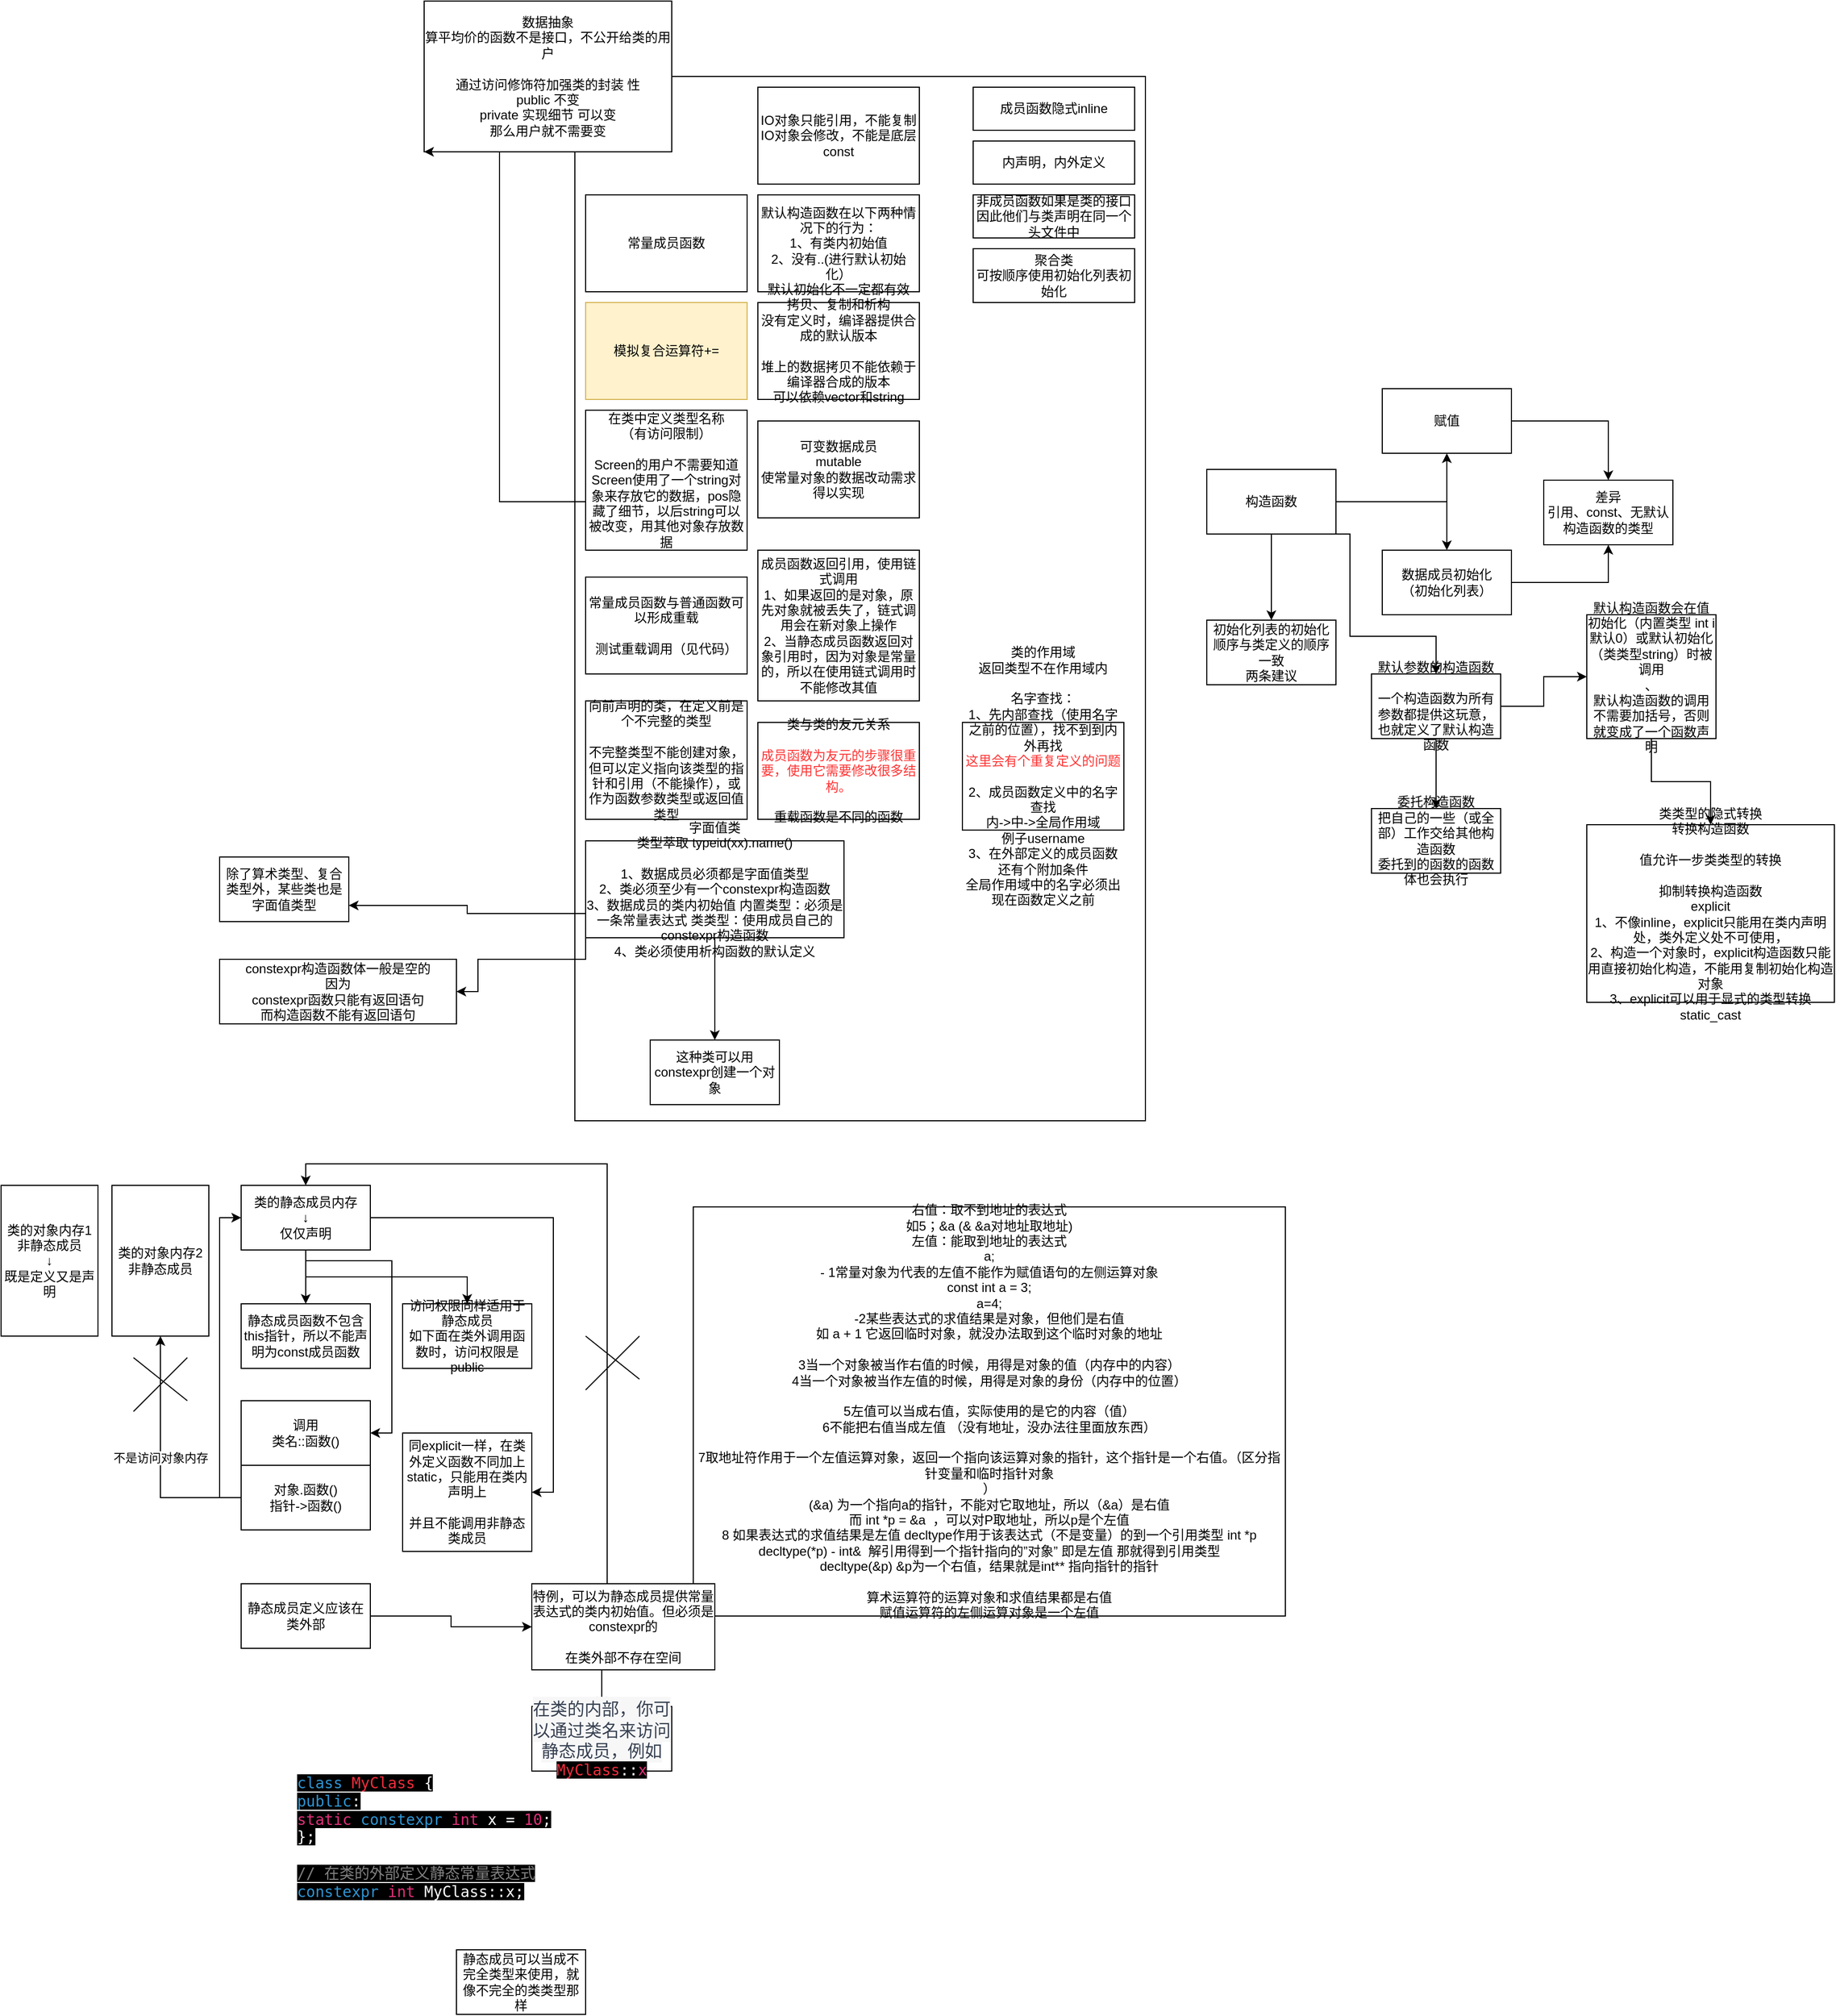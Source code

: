 <mxfile version="20.7.2" type="github">
  <diagram id="uc2dsn9P-SxqrpjeY-UU" name="Page-1">
    <mxGraphModel dx="2196" dy="920" grid="1" gridSize="10" guides="1" tooltips="1" connect="1" arrows="1" fold="1" page="1" pageScale="1" pageWidth="827" pageHeight="1169" math="0" shadow="0">
      <root>
        <mxCell id="0" />
        <mxCell id="1" parent="0" />
        <mxCell id="nfsQdx0FcawMK_jn6A5h-1" value="" style="rounded=0;whiteSpace=wrap;html=1;" vertex="1" parent="1">
          <mxGeometry x="120" y="210" width="530" height="970" as="geometry" />
        </mxCell>
        <mxCell id="nfsQdx0FcawMK_jn6A5h-2" value="数据抽象&lt;br&gt;算平均价的函数不是接口，不公开给类的用户&lt;br&gt;&lt;br&gt;通过访问修饰符加强类的封装 性&lt;br&gt;public 不变&lt;br&gt;private 实现细节 可以变&lt;br&gt;那么用户就不需要变" style="rounded=0;whiteSpace=wrap;html=1;" vertex="1" parent="1">
          <mxGeometry x="-20" y="140" width="230" height="140" as="geometry" />
        </mxCell>
        <mxCell id="nfsQdx0FcawMK_jn6A5h-3" value="常量成员函数" style="rounded=0;whiteSpace=wrap;html=1;" vertex="1" parent="1">
          <mxGeometry x="130" y="320" width="150" height="90" as="geometry" />
        </mxCell>
        <mxCell id="nfsQdx0FcawMK_jn6A5h-4" value="成员函数隐式inline" style="rounded=0;whiteSpace=wrap;html=1;" vertex="1" parent="1">
          <mxGeometry x="490" y="220" width="150" height="40" as="geometry" />
        </mxCell>
        <mxCell id="nfsQdx0FcawMK_jn6A5h-5" value="内声明，内外定义" style="rounded=0;whiteSpace=wrap;html=1;" vertex="1" parent="1">
          <mxGeometry x="490" y="270" width="150" height="40" as="geometry" />
        </mxCell>
        <mxCell id="nfsQdx0FcawMK_jn6A5h-6" value="模拟复合运算符+=" style="rounded=0;whiteSpace=wrap;html=1;fillColor=#fff2cc;strokeColor=#d6b656;" vertex="1" parent="1">
          <mxGeometry x="130" y="420" width="150" height="90" as="geometry" />
        </mxCell>
        <mxCell id="nfsQdx0FcawMK_jn6A5h-7" value="非成员函数如果是类的接口&lt;br&gt;因此他们与类声明在同一个头文件中" style="rounded=0;whiteSpace=wrap;html=1;" vertex="1" parent="1">
          <mxGeometry x="490" y="320" width="150" height="40" as="geometry" />
        </mxCell>
        <mxCell id="nfsQdx0FcawMK_jn6A5h-8" value="IO对象只能引用，不能复制&lt;br&gt;IO对象会修改，不能是底层const" style="rounded=0;whiteSpace=wrap;html=1;" vertex="1" parent="1">
          <mxGeometry x="290" y="220" width="150" height="90" as="geometry" />
        </mxCell>
        <mxCell id="nfsQdx0FcawMK_jn6A5h-9" value="&lt;br&gt;默认构造函数在以下两种情况下的行为：&lt;br&gt;1、有类内初始值&lt;br&gt;2、没有..(进行默认初始化）&lt;br&gt;默认初始化不一定都有效" style="rounded=0;whiteSpace=wrap;html=1;" vertex="1" parent="1">
          <mxGeometry x="290" y="320" width="150" height="90" as="geometry" />
        </mxCell>
        <mxCell id="nfsQdx0FcawMK_jn6A5h-10" value="拷贝、复制和析构&lt;br&gt;没有定义时，编译器提供合成的默认版本&lt;br&gt;&lt;br&gt;堆上的数据拷贝不能依赖于编译器合成的版本&lt;br&gt;可以依赖vector和string" style="rounded=0;whiteSpace=wrap;html=1;" vertex="1" parent="1">
          <mxGeometry x="290" y="420" width="150" height="90" as="geometry" />
        </mxCell>
        <mxCell id="nfsQdx0FcawMK_jn6A5h-12" value="右值：取不到地址的表达式&lt;br&gt;如5；&amp;amp;a (&amp;amp; &amp;amp;a对地址取地址)&lt;br&gt;左值：能取到地址的表达式&lt;br&gt;a;&lt;br&gt;- 1常量对象为代表的左值不能作为赋值语句的左侧运算对象&lt;br&gt;const int a = 3;&lt;br&gt;a=4;&lt;br&gt;-2某些表达式的求值结果是对象，但他们是右值&lt;br&gt;如 a + 1 它返回临时对象，就没办法取到这个临时对象的地址&lt;br&gt;&lt;br&gt;3当一个对象被当作右值的时候，用得是对象的值（内存中的内容）&lt;br&gt;4当一个对象被当作左值的时候，用得是对象的身份（内存中的位置）&lt;br&gt;&lt;br&gt;5左值可以当成右值，实际使用的是它的内容（值）&lt;br&gt;6不能把右值当成左值 （没有地址，没办法往里面放东西）&lt;br&gt;&lt;br&gt;7取地址符作用于一个左值运算对象，返回一个指向该运算对象的指针，这个指针是一个右值。（区分指针变量和临时指针对象&lt;br&gt;）&lt;br&gt;(&amp;amp;a) 为一个指向a的指针，不能对它取地址，所以（&amp;amp;a）是右值&lt;br&gt;而 int *p = &amp;amp;a&amp;nbsp; ，可以对P取地址，所以p是个左值&lt;br&gt;8 如果表达式的求值结果是左值 decltype作用于该表达式（不是变量）的到一个引用类型 int *p&lt;br&gt;decltype(*p) - int&amp;amp;&amp;nbsp; 解引用得到一个指针指向的”对象” 即是左值 那就得到引用类型&lt;br&gt;decltype(&amp;amp;p) &amp;amp;p为一个右值，结果就是int** 指向指针的指针&lt;br&gt;&lt;br&gt;算术运算符的运算对象和求值结果都是右值&lt;br&gt;赋值运算符的左侧运算对象是一个左值" style="rounded=0;whiteSpace=wrap;html=1;" vertex="1" parent="1">
          <mxGeometry x="230" y="1260" width="550" height="380" as="geometry" />
        </mxCell>
        <mxCell id="nfsQdx0FcawMK_jn6A5h-16" style="edgeStyle=orthogonalEdgeStyle;rounded=0;orthogonalLoop=1;jettySize=auto;html=1;entryX=0;entryY=1;entryDx=0;entryDy=0;" edge="1" parent="1" source="nfsQdx0FcawMK_jn6A5h-13" target="nfsQdx0FcawMK_jn6A5h-2">
          <mxGeometry relative="1" as="geometry">
            <Array as="points">
              <mxPoint x="50" y="605" />
            </Array>
          </mxGeometry>
        </mxCell>
        <mxCell id="nfsQdx0FcawMK_jn6A5h-13" value="在类中定义类型名称&lt;br&gt;（有访问限制）&lt;br&gt;&lt;br&gt;Screen的用户不需要知道Screen使用了一个string对象来存放它的数据，pos隐藏了细节，以后string可以被改变，用其他对象存放数据" style="rounded=0;whiteSpace=wrap;html=1;" vertex="1" parent="1">
          <mxGeometry x="130" y="520" width="150" height="130" as="geometry" />
        </mxCell>
        <mxCell id="nfsQdx0FcawMK_jn6A5h-14" value="可变数据成员&lt;br&gt;mutable&lt;br&gt;使常量对象的数据改动需求得以实现" style="rounded=0;whiteSpace=wrap;html=1;" vertex="1" parent="1">
          <mxGeometry x="290" y="530" width="150" height="90" as="geometry" />
        </mxCell>
        <mxCell id="nfsQdx0FcawMK_jn6A5h-15" value="成员函数返回引用，使用链式调用&lt;br&gt;1、如果返回的是对象，原先对象就被丢失了，链式调用会在新对象上操作&lt;br&gt;2、当静态成员函数返回对象引用时，因为对象是常量的，所以在使用链式调用时不能修改其值" style="rounded=0;whiteSpace=wrap;html=1;" vertex="1" parent="1">
          <mxGeometry x="290" y="650" width="150" height="140" as="geometry" />
        </mxCell>
        <mxCell id="nfsQdx0FcawMK_jn6A5h-17" value="常量成员函数与普通函数可以形成重载&lt;br&gt;&lt;br&gt;测试重载调用（见代码）" style="rounded=0;whiteSpace=wrap;html=1;" vertex="1" parent="1">
          <mxGeometry x="130" y="675" width="150" height="90" as="geometry" />
        </mxCell>
        <mxCell id="nfsQdx0FcawMK_jn6A5h-18" value="向前声明的类，在定义前是个不完整的类型&lt;br&gt;&lt;br&gt;不完整类型不能创建对象，但可以定义指向该类型的指针和引用（不能操作），或作为函数参数类型或返回值类型" style="rounded=0;whiteSpace=wrap;html=1;" vertex="1" parent="1">
          <mxGeometry x="130" y="790" width="150" height="110" as="geometry" />
        </mxCell>
        <mxCell id="nfsQdx0FcawMK_jn6A5h-19" value="类与类的友元关系&lt;br&gt;&lt;br&gt;&lt;font color=&quot;#ff3333&quot;&gt;成员函数为友元的步骤很重要，使用它需要修改很多结构。&lt;br&gt;&lt;/font&gt;&lt;br&gt;重载函数是不同的函数" style="rounded=0;whiteSpace=wrap;html=1;" vertex="1" parent="1">
          <mxGeometry x="290" y="810" width="150" height="90" as="geometry" />
        </mxCell>
        <mxCell id="nfsQdx0FcawMK_jn6A5h-20" value="类的作用域&lt;br&gt;返回类型不在作用域内&lt;br&gt;&lt;br&gt;名字查找：&lt;br&gt;1、先内部查找（使用名字之前的位置），找不到到内外再找&lt;br&gt;&lt;font color=&quot;#ff3333&quot;&gt;这里会有个重复定义的问题&lt;/font&gt;&lt;br&gt;&lt;br&gt;2、成员函数定义中的名字查找&lt;br&gt;内-&amp;gt;中-&amp;gt;全局作用域&lt;br&gt;例子username&lt;br&gt;3、在外部定义的成员函数还有个附加条件&lt;br&gt;全局作用域中的名字必须出现在函数定义之前" style="rounded=0;whiteSpace=wrap;html=1;" vertex="1" parent="1">
          <mxGeometry x="480" y="810" width="150" height="100" as="geometry" />
        </mxCell>
        <mxCell id="nfsQdx0FcawMK_jn6A5h-23" value="" style="edgeStyle=orthogonalEdgeStyle;rounded=0;orthogonalLoop=1;jettySize=auto;html=1;fontColor=#000000;" edge="1" parent="1" source="nfsQdx0FcawMK_jn6A5h-21" target="nfsQdx0FcawMK_jn6A5h-22">
          <mxGeometry relative="1" as="geometry" />
        </mxCell>
        <mxCell id="nfsQdx0FcawMK_jn6A5h-25" value="" style="edgeStyle=orthogonalEdgeStyle;rounded=0;orthogonalLoop=1;jettySize=auto;html=1;fontColor=#000000;" edge="1" parent="1" source="nfsQdx0FcawMK_jn6A5h-21" target="nfsQdx0FcawMK_jn6A5h-24">
          <mxGeometry relative="1" as="geometry" />
        </mxCell>
        <mxCell id="nfsQdx0FcawMK_jn6A5h-32" value="" style="edgeStyle=orthogonalEdgeStyle;rounded=0;orthogonalLoop=1;jettySize=auto;html=1;fontColor=#000000;" edge="1" parent="1" source="nfsQdx0FcawMK_jn6A5h-21" target="nfsQdx0FcawMK_jn6A5h-31">
          <mxGeometry relative="1" as="geometry" />
        </mxCell>
        <mxCell id="nfsQdx0FcawMK_jn6A5h-33" style="edgeStyle=orthogonalEdgeStyle;rounded=0;orthogonalLoop=1;jettySize=auto;html=1;exitX=1;exitY=1;exitDx=0;exitDy=0;fontColor=#000000;entryX=0.5;entryY=0;entryDx=0;entryDy=0;" edge="1" parent="1" source="nfsQdx0FcawMK_jn6A5h-21" target="nfsQdx0FcawMK_jn6A5h-34">
          <mxGeometry relative="1" as="geometry">
            <mxPoint x="980" y="840" as="targetPoint" />
            <Array as="points">
              <mxPoint x="840" y="635" />
              <mxPoint x="840" y="730" />
              <mxPoint x="920" y="730" />
            </Array>
          </mxGeometry>
        </mxCell>
        <mxCell id="nfsQdx0FcawMK_jn6A5h-21" value="构造函数" style="rounded=0;whiteSpace=wrap;html=1;fontColor=#000000;" vertex="1" parent="1">
          <mxGeometry x="707" y="575" width="120" height="60" as="geometry" />
        </mxCell>
        <mxCell id="nfsQdx0FcawMK_jn6A5h-28" value="" style="edgeStyle=orthogonalEdgeStyle;rounded=0;orthogonalLoop=1;jettySize=auto;html=1;fontColor=#000000;" edge="1" parent="1" source="nfsQdx0FcawMK_jn6A5h-22" target="nfsQdx0FcawMK_jn6A5h-27">
          <mxGeometry relative="1" as="geometry" />
        </mxCell>
        <mxCell id="nfsQdx0FcawMK_jn6A5h-22" value="赋值" style="whiteSpace=wrap;html=1;fontColor=#000000;rounded=0;" vertex="1" parent="1">
          <mxGeometry x="870" y="500" width="120" height="60" as="geometry" />
        </mxCell>
        <mxCell id="nfsQdx0FcawMK_jn6A5h-29" style="edgeStyle=orthogonalEdgeStyle;rounded=0;orthogonalLoop=1;jettySize=auto;html=1;exitX=1;exitY=0.5;exitDx=0;exitDy=0;entryX=0.5;entryY=1;entryDx=0;entryDy=0;fontColor=#000000;" edge="1" parent="1" source="nfsQdx0FcawMK_jn6A5h-24" target="nfsQdx0FcawMK_jn6A5h-27">
          <mxGeometry relative="1" as="geometry" />
        </mxCell>
        <mxCell id="nfsQdx0FcawMK_jn6A5h-24" value="数据成员初始化&lt;br&gt;（初始化列表）" style="rounded=0;whiteSpace=wrap;html=1;fontColor=#000000;" vertex="1" parent="1">
          <mxGeometry x="870" y="650" width="120" height="60" as="geometry" />
        </mxCell>
        <mxCell id="nfsQdx0FcawMK_jn6A5h-27" value="差异&lt;br&gt;引用、const、无默认构造函数的类型" style="whiteSpace=wrap;html=1;fontColor=#000000;rounded=0;" vertex="1" parent="1">
          <mxGeometry x="1020" y="585" width="120" height="60" as="geometry" />
        </mxCell>
        <mxCell id="nfsQdx0FcawMK_jn6A5h-31" value="初始化列表的初始化顺序与类定义的顺序一致&lt;br&gt;两条建议" style="rounded=0;whiteSpace=wrap;html=1;fontColor=#000000;" vertex="1" parent="1">
          <mxGeometry x="707" y="715" width="120" height="60" as="geometry" />
        </mxCell>
        <mxCell id="nfsQdx0FcawMK_jn6A5h-36" style="edgeStyle=orthogonalEdgeStyle;rounded=0;orthogonalLoop=1;jettySize=auto;html=1;exitX=0.5;exitY=1;exitDx=0;exitDy=0;fontColor=#000000;" edge="1" parent="1" source="nfsQdx0FcawMK_jn6A5h-34" target="nfsQdx0FcawMK_jn6A5h-35">
          <mxGeometry relative="1" as="geometry" />
        </mxCell>
        <mxCell id="nfsQdx0FcawMK_jn6A5h-39" value="" style="edgeStyle=orthogonalEdgeStyle;rounded=0;orthogonalLoop=1;jettySize=auto;html=1;fontColor=#000000;" edge="1" parent="1" source="nfsQdx0FcawMK_jn6A5h-34" target="nfsQdx0FcawMK_jn6A5h-38">
          <mxGeometry relative="1" as="geometry" />
        </mxCell>
        <mxCell id="nfsQdx0FcawMK_jn6A5h-34" value="默认参数的构造函数&lt;br&gt;&lt;br&gt;一个构造函数为所有参数都提供这玩意，也就定义了默认构造函数" style="whiteSpace=wrap;html=1;fontColor=#000000;rounded=0;" vertex="1" parent="1">
          <mxGeometry x="860" y="765" width="120" height="60" as="geometry" />
        </mxCell>
        <mxCell id="nfsQdx0FcawMK_jn6A5h-35" value="委托构造函数&lt;br&gt;把自己的一些（或全部）工作交给其他构造函数&lt;br&gt;委托到的函数的函数体也会执行" style="rounded=0;whiteSpace=wrap;html=1;fontColor=#000000;" vertex="1" parent="1">
          <mxGeometry x="860" y="890" width="120" height="60" as="geometry" />
        </mxCell>
        <mxCell id="nfsQdx0FcawMK_jn6A5h-42" value="" style="edgeStyle=orthogonalEdgeStyle;rounded=0;orthogonalLoop=1;jettySize=auto;html=1;fontColor=#000000;" edge="1" parent="1" source="nfsQdx0FcawMK_jn6A5h-38" target="nfsQdx0FcawMK_jn6A5h-41">
          <mxGeometry relative="1" as="geometry" />
        </mxCell>
        <mxCell id="nfsQdx0FcawMK_jn6A5h-38" value="默认构造函数会在值初始化（内置类型 int i 默认0）或默认初始化（类类型string）时被调用&lt;br&gt;、&lt;br&gt;默认构造函数的调用不需要加括号，否则就变成了一个函数声&lt;br&gt;明" style="whiteSpace=wrap;html=1;fontColor=#000000;rounded=0;" vertex="1" parent="1">
          <mxGeometry x="1060" y="710" width="120" height="115" as="geometry" />
        </mxCell>
        <mxCell id="nfsQdx0FcawMK_jn6A5h-41" value="类类型的隐式转换&lt;br&gt;转换构造函数&lt;br&gt;&lt;br&gt;值允许一步类类型的转换&lt;br&gt;&lt;br&gt;抑制转换构造函数&lt;br&gt;explicit&lt;br&gt;1、不像inline，explicit只能用在类内声明处，类外定义处不可使用，&lt;br&gt;2、构造一个对象时，explicit构造函数只能用直接初始化构造，不能用复制初始化构造对象&lt;br&gt;3、explicit可以用于显式的类型转换&lt;br&gt;static_cast" style="whiteSpace=wrap;html=1;fontColor=#000000;rounded=0;" vertex="1" parent="1">
          <mxGeometry x="1060" y="905" width="230" height="165" as="geometry" />
        </mxCell>
        <mxCell id="nfsQdx0FcawMK_jn6A5h-43" value="聚合类&lt;br&gt;可按顺序使用初始化列表初始化" style="rounded=0;whiteSpace=wrap;html=1;" vertex="1" parent="1">
          <mxGeometry x="490" y="370" width="150" height="50" as="geometry" />
        </mxCell>
        <mxCell id="nfsQdx0FcawMK_jn6A5h-48" style="edgeStyle=orthogonalEdgeStyle;rounded=0;orthogonalLoop=1;jettySize=auto;html=1;exitX=0;exitY=0.5;exitDx=0;exitDy=0;entryX=1;entryY=0.5;entryDx=0;entryDy=0;fontColor=#000000;" edge="1" parent="1" source="nfsQdx0FcawMK_jn6A5h-44" target="nfsQdx0FcawMK_jn6A5h-47">
          <mxGeometry relative="1" as="geometry">
            <Array as="points">
              <mxPoint x="130" y="1030" />
              <mxPoint x="30" y="1030" />
              <mxPoint x="30" y="1060" />
            </Array>
          </mxGeometry>
        </mxCell>
        <mxCell id="nfsQdx0FcawMK_jn6A5h-49" style="edgeStyle=orthogonalEdgeStyle;rounded=0;orthogonalLoop=1;jettySize=auto;html=1;exitX=0;exitY=0.75;exitDx=0;exitDy=0;entryX=1;entryY=0.75;entryDx=0;entryDy=0;fontColor=#000000;" edge="1" parent="1" source="nfsQdx0FcawMK_jn6A5h-44" target="nfsQdx0FcawMK_jn6A5h-46">
          <mxGeometry relative="1" as="geometry" />
        </mxCell>
        <mxCell id="nfsQdx0FcawMK_jn6A5h-51" value="" style="edgeStyle=orthogonalEdgeStyle;rounded=0;orthogonalLoop=1;jettySize=auto;html=1;fontColor=#000000;" edge="1" parent="1" source="nfsQdx0FcawMK_jn6A5h-44" target="nfsQdx0FcawMK_jn6A5h-50">
          <mxGeometry relative="1" as="geometry" />
        </mxCell>
        <mxCell id="nfsQdx0FcawMK_jn6A5h-44" value="字面值类&lt;br&gt;类型萃取 typeid(xx).name()&lt;br&gt;&lt;br&gt;1、数据成员必须都是字面值类型&lt;br&gt;2、类必须至少有一个constexpr构造函数&lt;br&gt;3、数据成员的类内初始值 内置类型：必须是一条常量表达式 类类型：使用成员自己的constexpr构造函数&lt;br&gt;4、类必须使用析构函数的默认定义" style="rounded=0;whiteSpace=wrap;html=1;" vertex="1" parent="1">
          <mxGeometry x="130" y="920" width="240" height="90" as="geometry" />
        </mxCell>
        <mxCell id="nfsQdx0FcawMK_jn6A5h-46" value="除了算术类型、复合类型外，某些类也是字面值类型" style="rounded=0;whiteSpace=wrap;html=1;fontColor=#000000;" vertex="1" parent="1">
          <mxGeometry x="-210" y="935" width="120" height="60" as="geometry" />
        </mxCell>
        <mxCell id="nfsQdx0FcawMK_jn6A5h-47" value="constexpr构造函数体一般是空的&lt;br&gt;因为&lt;br&gt;constexpr函数只能有返回语句&lt;br&gt;而构造函数不能有返回语句" style="rounded=0;whiteSpace=wrap;html=1;fontColor=#000000;" vertex="1" parent="1">
          <mxGeometry x="-210" y="1030" width="220" height="60" as="geometry" />
        </mxCell>
        <mxCell id="nfsQdx0FcawMK_jn6A5h-50" value="这种类可以用constexpr创建一个对象" style="whiteSpace=wrap;html=1;rounded=0;" vertex="1" parent="1">
          <mxGeometry x="190" y="1105" width="120" height="60" as="geometry" />
        </mxCell>
        <mxCell id="nfsQdx0FcawMK_jn6A5h-52" value="类的对象内存2&lt;br&gt;非静态成员" style="rounded=0;whiteSpace=wrap;html=1;fontColor=#000000;" vertex="1" parent="1">
          <mxGeometry x="-310" y="1240" width="90" height="140" as="geometry" />
        </mxCell>
        <mxCell id="nfsQdx0FcawMK_jn6A5h-55" style="edgeStyle=orthogonalEdgeStyle;rounded=0;orthogonalLoop=1;jettySize=auto;html=1;exitX=0.5;exitY=1;exitDx=0;exitDy=0;fontColor=#000000;" edge="1" parent="1" source="nfsQdx0FcawMK_jn6A5h-53">
          <mxGeometry relative="1" as="geometry">
            <mxPoint x="-130" y="1350" as="targetPoint" />
          </mxGeometry>
        </mxCell>
        <mxCell id="nfsQdx0FcawMK_jn6A5h-58" style="edgeStyle=orthogonalEdgeStyle;rounded=0;orthogonalLoop=1;jettySize=auto;html=1;fontColor=#000000;exitX=0.5;exitY=1;exitDx=0;exitDy=0;" edge="1" parent="1" source="nfsQdx0FcawMK_jn6A5h-53" target="nfsQdx0FcawMK_jn6A5h-57">
          <mxGeometry relative="1" as="geometry" />
        </mxCell>
        <mxCell id="nfsQdx0FcawMK_jn6A5h-59" style="edgeStyle=orthogonalEdgeStyle;rounded=0;orthogonalLoop=1;jettySize=auto;html=1;exitX=0.5;exitY=1;exitDx=0;exitDy=0;fontColor=#000000;entryX=1;entryY=0.5;entryDx=0;entryDy=0;" edge="1" parent="1" source="nfsQdx0FcawMK_jn6A5h-53" target="nfsQdx0FcawMK_jn6A5h-60">
          <mxGeometry relative="1" as="geometry">
            <mxPoint x="-60" y="1480" as="targetPoint" />
            <Array as="points">
              <mxPoint x="-130" y="1310" />
              <mxPoint x="-50" y="1310" />
              <mxPoint x="-50" y="1470" />
            </Array>
          </mxGeometry>
        </mxCell>
        <mxCell id="nfsQdx0FcawMK_jn6A5h-67" style="edgeStyle=orthogonalEdgeStyle;rounded=0;orthogonalLoop=1;jettySize=auto;html=1;exitX=1;exitY=0.5;exitDx=0;exitDy=0;fontColor=#000000;entryX=1;entryY=0.5;entryDx=0;entryDy=0;" edge="1" parent="1" source="nfsQdx0FcawMK_jn6A5h-53" target="nfsQdx0FcawMK_jn6A5h-68">
          <mxGeometry relative="1" as="geometry">
            <mxPoint x="100" y="1500" as="targetPoint" />
          </mxGeometry>
        </mxCell>
        <mxCell id="nfsQdx0FcawMK_jn6A5h-53" value="类的静态成员内存&lt;br&gt;↓&lt;br&gt;仅仅声明" style="rounded=0;whiteSpace=wrap;html=1;fontColor=#000000;" vertex="1" parent="1">
          <mxGeometry x="-190" y="1240" width="120" height="60" as="geometry" />
        </mxCell>
        <mxCell id="nfsQdx0FcawMK_jn6A5h-54" value="类的对象内存1&lt;br&gt;非静态成员&lt;br&gt;↓&lt;br&gt;既是定义又是声明" style="rounded=0;whiteSpace=wrap;html=1;fontColor=#000000;" vertex="1" parent="1">
          <mxGeometry x="-413" y="1240" width="90" height="140" as="geometry" />
        </mxCell>
        <mxCell id="nfsQdx0FcawMK_jn6A5h-56" value="静态成员函数不包含this指针，所以不能声明为const成员函数" style="rounded=0;whiteSpace=wrap;html=1;fontColor=#000000;" vertex="1" parent="1">
          <mxGeometry x="-190" y="1350" width="120" height="60" as="geometry" />
        </mxCell>
        <mxCell id="nfsQdx0FcawMK_jn6A5h-57" value="访问权限同样适用于静态成员&lt;br&gt;如下面在类外调用函数时，访问权限是public" style="rounded=0;whiteSpace=wrap;html=1;fontColor=#000000;" vertex="1" parent="1">
          <mxGeometry x="-40" y="1350" width="120" height="60" as="geometry" />
        </mxCell>
        <mxCell id="nfsQdx0FcawMK_jn6A5h-60" value="调用&lt;br&gt;类名::函数()&lt;br&gt;" style="rounded=0;whiteSpace=wrap;html=1;fontColor=#000000;" vertex="1" parent="1">
          <mxGeometry x="-190" y="1440" width="120" height="60" as="geometry" />
        </mxCell>
        <mxCell id="nfsQdx0FcawMK_jn6A5h-63" style="edgeStyle=orthogonalEdgeStyle;rounded=0;orthogonalLoop=1;jettySize=auto;html=1;exitX=0;exitY=0.5;exitDx=0;exitDy=0;entryX=0;entryY=0.5;entryDx=0;entryDy=0;fontColor=#000000;" edge="1" parent="1" source="nfsQdx0FcawMK_jn6A5h-62" target="nfsQdx0FcawMK_jn6A5h-53">
          <mxGeometry relative="1" as="geometry" />
        </mxCell>
        <mxCell id="nfsQdx0FcawMK_jn6A5h-64" value="不是访问对象内存" style="edgeStyle=orthogonalEdgeStyle;rounded=0;orthogonalLoop=1;jettySize=auto;html=1;exitX=0;exitY=0.5;exitDx=0;exitDy=0;entryX=0.5;entryY=1;entryDx=0;entryDy=0;fontColor=#000000;" edge="1" parent="1" source="nfsQdx0FcawMK_jn6A5h-62" target="nfsQdx0FcawMK_jn6A5h-52">
          <mxGeometry relative="1" as="geometry" />
        </mxCell>
        <mxCell id="nfsQdx0FcawMK_jn6A5h-62" value="&lt;span style=&quot;border-color: var(--border-color);&quot;&gt;对象.函数()&lt;/span&gt;&lt;br style=&quot;border-color: var(--border-color);&quot;&gt;&lt;span style=&quot;border-color: var(--border-color);&quot;&gt;指针-&amp;gt;函数()&lt;/span&gt;" style="rounded=0;whiteSpace=wrap;html=1;fontColor=#000000;" vertex="1" parent="1">
          <mxGeometry x="-190" y="1500" width="120" height="60" as="geometry" />
        </mxCell>
        <mxCell id="nfsQdx0FcawMK_jn6A5h-65" value="" style="endArrow=none;html=1;rounded=0;fontColor=#000000;" edge="1" parent="1">
          <mxGeometry width="50" height="50" relative="1" as="geometry">
            <mxPoint x="-290" y="1450" as="sourcePoint" />
            <mxPoint x="-240" y="1400" as="targetPoint" />
          </mxGeometry>
        </mxCell>
        <mxCell id="nfsQdx0FcawMK_jn6A5h-66" value="" style="endArrow=none;html=1;rounded=0;fontColor=#000000;" edge="1" parent="1">
          <mxGeometry width="50" height="50" relative="1" as="geometry">
            <mxPoint x="-240" y="1440" as="sourcePoint" />
            <mxPoint x="-290" y="1400" as="targetPoint" />
          </mxGeometry>
        </mxCell>
        <mxCell id="nfsQdx0FcawMK_jn6A5h-68" value="同explicit一样，在类外定义函数不同加上static，只能用在类内声明上&lt;br&gt;&lt;br&gt;并且不能调用非静态类成员" style="rounded=0;whiteSpace=wrap;html=1;fontColor=#000000;" vertex="1" parent="1">
          <mxGeometry x="-40" y="1470" width="120" height="110" as="geometry" />
        </mxCell>
        <mxCell id="nfsQdx0FcawMK_jn6A5h-71" style="edgeStyle=orthogonalEdgeStyle;rounded=0;orthogonalLoop=1;jettySize=auto;html=1;exitX=1;exitY=0.5;exitDx=0;exitDy=0;entryX=0;entryY=0.5;entryDx=0;entryDy=0;fontColor=#000000;" edge="1" parent="1" source="nfsQdx0FcawMK_jn6A5h-69" target="nfsQdx0FcawMK_jn6A5h-70">
          <mxGeometry relative="1" as="geometry" />
        </mxCell>
        <mxCell id="nfsQdx0FcawMK_jn6A5h-69" value="静态成员定义应该在类外部" style="rounded=0;whiteSpace=wrap;html=1;fontColor=#000000;" vertex="1" parent="1">
          <mxGeometry x="-190" y="1610" width="120" height="60" as="geometry" />
        </mxCell>
        <mxCell id="nfsQdx0FcawMK_jn6A5h-72" style="edgeStyle=orthogonalEdgeStyle;rounded=0;orthogonalLoop=1;jettySize=auto;html=1;entryX=0.5;entryY=0;entryDx=0;entryDy=0;fontColor=#000000;" edge="1" parent="1" source="nfsQdx0FcawMK_jn6A5h-70" target="nfsQdx0FcawMK_jn6A5h-53">
          <mxGeometry relative="1" as="geometry">
            <Array as="points">
              <mxPoint x="150" y="1220" />
              <mxPoint x="-130" y="1220" />
            </Array>
          </mxGeometry>
        </mxCell>
        <mxCell id="nfsQdx0FcawMK_jn6A5h-75" style="edgeStyle=orthogonalEdgeStyle;rounded=0;orthogonalLoop=1;jettySize=auto;html=1;exitX=0.5;exitY=1;exitDx=0;exitDy=0;fontColor=#000000;entryX=0.5;entryY=0;entryDx=0;entryDy=0;" edge="1" parent="1" source="nfsQdx0FcawMK_jn6A5h-70" target="nfsQdx0FcawMK_jn6A5h-76">
          <mxGeometry relative="1" as="geometry">
            <mxPoint x="145" y="1720" as="targetPoint" />
          </mxGeometry>
        </mxCell>
        <mxCell id="nfsQdx0FcawMK_jn6A5h-70" value="特例，可以为静态成员提供常量表达式的类内初始值。但必须是constexpr的&lt;br&gt;&lt;br&gt;在类外部不存在空间" style="rounded=0;whiteSpace=wrap;html=1;fontColor=#000000;" vertex="1" parent="1">
          <mxGeometry x="80" y="1610" width="170" height="80" as="geometry" />
        </mxCell>
        <mxCell id="nfsQdx0FcawMK_jn6A5h-73" value="" style="endArrow=none;html=1;rounded=0;fontColor=#000000;" edge="1" parent="1">
          <mxGeometry width="50" height="50" relative="1" as="geometry">
            <mxPoint x="180" y="1420" as="sourcePoint" />
            <mxPoint x="130" y="1380" as="targetPoint" />
          </mxGeometry>
        </mxCell>
        <mxCell id="nfsQdx0FcawMK_jn6A5h-74" value="" style="endArrow=none;html=1;rounded=0;fontColor=#000000;" edge="1" parent="1">
          <mxGeometry width="50" height="50" relative="1" as="geometry">
            <mxPoint x="130" y="1430" as="sourcePoint" />
            <mxPoint x="180" y="1380" as="targetPoint" />
          </mxGeometry>
        </mxCell>
        <mxCell id="nfsQdx0FcawMK_jn6A5h-76" value="&lt;span style=&quot;border: 0px solid rgb(217, 217, 227); box-sizing: border-box; --tw-border-spacing-x:0; --tw-border-spacing-y:0; --tw-translate-x:0; --tw-translate-y:0; --tw-rotate:0; --tw-skew-x:0; --tw-skew-y:0; --tw-scale-x:1; --tw-scale-y:1; --tw-pan-x: ; --tw-pan-y: ; --tw-pinch-zoom: ; --tw-scroll-snap-strictness:proximity; --tw-ordinal: ; --tw-slashed-zero: ; --tw-numeric-figure: ; --tw-numeric-spacing: ; --tw-numeric-fraction: ; --tw-ring-inset: ; --tw-ring-offset-width:0px; --tw-ring-offset-color:#fff; --tw-ring-color:rgba(59,130,246,0.5); --tw-ring-offset-shadow:0 0 transparent; --tw-ring-shadow:0 0 transparent; --tw-shadow:0 0 transparent; --tw-shadow-colored:0 0 transparent; --tw-blur: ; --tw-brightness: ; --tw-contrast: ; --tw-grayscale: ; --tw-hue-rotate: ; --tw-invert: ; --tw-saturate: ; --tw-sepia: ; --tw-drop-shadow: ; --tw-backdrop-blur: ; --tw-backdrop-brightness: ; --tw-backdrop-contrast: ; --tw-backdrop-grayscale: ; --tw-backdrop-hue-rotate: ; --tw-backdrop-invert: ; --tw-backdrop-opacity: ; --tw-backdrop-saturate: ; --tw-backdrop-sepia: ; color: rgb(242, 44, 61); font-family: &amp;quot;Söhne Mono&amp;quot;, Monaco, &amp;quot;Andale Mono&amp;quot;, &amp;quot;Ubuntu Mono&amp;quot;, monospace; font-size: 14px; text-align: left; background-color: rgb(0, 0, 0);&quot; class=&quot;hljs-title class_&quot;&gt;&lt;span style=&quot;color: rgb(55, 65, 81); font-family: Söhne, ui-sans-serif, system-ui, -apple-system, &amp;quot;Segoe UI&amp;quot;, Roboto, Ubuntu, Cantarell, &amp;quot;Noto Sans&amp;quot;, sans-serif, &amp;quot;Helvetica Neue&amp;quot;, Arial, &amp;quot;Apple Color Emoji&amp;quot;, &amp;quot;Segoe UI Emoji&amp;quot;, &amp;quot;Segoe UI Symbol&amp;quot;, &amp;quot;Noto Color Emoji&amp;quot;; font-size: 16px; background-color: rgb(247, 247, 248);&quot;&gt;在类的内部，你可以通过类名来访问静态成员，例如&lt;/span&gt;MyClass&lt;/span&gt;&lt;span style=&quot;color: rgb(255, 255, 255); font-family: &amp;quot;Söhne Mono&amp;quot;, Monaco, &amp;quot;Andale Mono&amp;quot;, &amp;quot;Ubuntu Mono&amp;quot;, monospace; font-size: 14px; text-align: left; background-color: rgb(0, 0, 0);&quot;&gt;::&lt;/span&gt;&lt;span style=&quot;border: 0px solid rgb(217, 217, 227); box-sizing: border-box; --tw-border-spacing-x:0; --tw-border-spacing-y:0; --tw-translate-x:0; --tw-translate-y:0; --tw-rotate:0; --tw-skew-x:0; --tw-skew-y:0; --tw-scale-x:1; --tw-scale-y:1; --tw-pan-x: ; --tw-pan-y: ; --tw-pinch-zoom: ; --tw-scroll-snap-strictness:proximity; --tw-ordinal: ; --tw-slashed-zero: ; --tw-numeric-figure: ; --tw-numeric-spacing: ; --tw-numeric-fraction: ; --tw-ring-inset: ; --tw-ring-offset-width:0px; --tw-ring-offset-color:#fff; --tw-ring-color:rgba(59,130,246,0.5); --tw-ring-offset-shadow:0 0 transparent; --tw-ring-shadow:0 0 transparent; --tw-shadow:0 0 transparent; --tw-shadow-colored:0 0 transparent; --tw-blur: ; --tw-brightness: ; --tw-contrast: ; --tw-grayscale: ; --tw-hue-rotate: ; --tw-invert: ; --tw-saturate: ; --tw-sepia: ; --tw-drop-shadow: ; --tw-backdrop-blur: ; --tw-backdrop-brightness: ; --tw-backdrop-contrast: ; --tw-backdrop-grayscale: ; --tw-backdrop-hue-rotate: ; --tw-backdrop-invert: ; --tw-backdrop-opacity: ; --tw-backdrop-saturate: ; --tw-backdrop-sepia: ; color: rgb(223, 48, 121); font-family: &amp;quot;Söhne Mono&amp;quot;, Monaco, &amp;quot;Andale Mono&amp;quot;, &amp;quot;Ubuntu Mono&amp;quot;, monospace; font-size: 14px; text-align: left; background-color: rgb(0, 0, 0);&quot; class=&quot;hljs-variable constant_&quot;&gt;x&lt;/span&gt;" style="rounded=0;whiteSpace=wrap;html=1;fontColor=#000000;" vertex="1" parent="1">
          <mxGeometry x="80" y="1724" width="130" height="60" as="geometry" />
        </mxCell>
        <mxCell id="nfsQdx0FcawMK_jn6A5h-77" value="&lt;span style=&quot;border: 0px solid rgb(217, 217, 227); box-sizing: border-box; --tw-border-spacing-x:0; --tw-border-spacing-y:0; --tw-translate-x:0; --tw-translate-y:0; --tw-rotate:0; --tw-skew-x:0; --tw-skew-y:0; --tw-scale-x:1; --tw-scale-y:1; --tw-pan-x: ; --tw-pan-y: ; --tw-pinch-zoom: ; --tw-scroll-snap-strictness:proximity; --tw-ordinal: ; --tw-slashed-zero: ; --tw-numeric-figure: ; --tw-numeric-spacing: ; --tw-numeric-fraction: ; --tw-ring-inset: ; --tw-ring-offset-width:0px; --tw-ring-offset-color:#fff; --tw-ring-color:rgba(59,130,246,0.5); --tw-ring-offset-shadow:0 0 transparent; --tw-ring-shadow:0 0 transparent; --tw-shadow:0 0 transparent; --tw-shadow-colored:0 0 transparent; --tw-blur: ; --tw-brightness: ; --tw-contrast: ; --tw-grayscale: ; --tw-hue-rotate: ; --tw-invert: ; --tw-saturate: ; --tw-sepia: ; --tw-drop-shadow: ; --tw-backdrop-blur: ; --tw-backdrop-brightness: ; --tw-backdrop-contrast: ; --tw-backdrop-grayscale: ; --tw-backdrop-hue-rotate: ; --tw-backdrop-invert: ; --tw-backdrop-opacity: ; --tw-backdrop-saturate: ; --tw-backdrop-sepia: ; color: rgb(46, 149, 211); font-family: &amp;quot;Söhne Mono&amp;quot;, Monaco, &amp;quot;Andale Mono&amp;quot;, &amp;quot;Ubuntu Mono&amp;quot;, monospace; font-size: 14px; font-style: normal; font-variant-ligatures: normal; font-variant-caps: normal; font-weight: 400; letter-spacing: normal; orphans: 2; text-align: left; text-indent: 0px; text-transform: none; widows: 2; word-spacing: 0px; -webkit-text-stroke-width: 0px; background-color: rgb(0, 0, 0); text-decoration-thickness: initial; text-decoration-style: initial; text-decoration-color: initial;&quot; class=&quot;hljs-keyword&quot;&gt;class&lt;/span&gt;&lt;span style=&quot;color: rgb(255, 255, 255); font-family: &amp;quot;Söhne Mono&amp;quot;, Monaco, &amp;quot;Andale Mono&amp;quot;, &amp;quot;Ubuntu Mono&amp;quot;, monospace; font-size: 14px; font-style: normal; font-variant-ligatures: normal; font-variant-caps: normal; font-weight: 400; letter-spacing: normal; orphans: 2; text-align: left; text-indent: 0px; text-transform: none; widows: 2; word-spacing: 0px; -webkit-text-stroke-width: 0px; background-color: rgb(0, 0, 0); text-decoration-thickness: initial; text-decoration-style: initial; text-decoration-color: initial; float: none; display: inline !important;&quot;&gt; &lt;/span&gt;&lt;span style=&quot;border: 0px solid rgb(217, 217, 227); box-sizing: border-box; --tw-border-spacing-x:0; --tw-border-spacing-y:0; --tw-translate-x:0; --tw-translate-y:0; --tw-rotate:0; --tw-skew-x:0; --tw-skew-y:0; --tw-scale-x:1; --tw-scale-y:1; --tw-pan-x: ; --tw-pan-y: ; --tw-pinch-zoom: ; --tw-scroll-snap-strictness:proximity; --tw-ordinal: ; --tw-slashed-zero: ; --tw-numeric-figure: ; --tw-numeric-spacing: ; --tw-numeric-fraction: ; --tw-ring-inset: ; --tw-ring-offset-width:0px; --tw-ring-offset-color:#fff; --tw-ring-color:rgba(59,130,246,0.5); --tw-ring-offset-shadow:0 0 transparent; --tw-ring-shadow:0 0 transparent; --tw-shadow:0 0 transparent; --tw-shadow-colored:0 0 transparent; --tw-blur: ; --tw-brightness: ; --tw-contrast: ; --tw-grayscale: ; --tw-hue-rotate: ; --tw-invert: ; --tw-saturate: ; --tw-sepia: ; --tw-drop-shadow: ; --tw-backdrop-blur: ; --tw-backdrop-brightness: ; --tw-backdrop-contrast: ; --tw-backdrop-grayscale: ; --tw-backdrop-hue-rotate: ; --tw-backdrop-invert: ; --tw-backdrop-opacity: ; --tw-backdrop-saturate: ; --tw-backdrop-sepia: ; color: rgb(242, 44, 61); font-family: &amp;quot;Söhne Mono&amp;quot;, Monaco, &amp;quot;Andale Mono&amp;quot;, &amp;quot;Ubuntu Mono&amp;quot;, monospace; font-size: 14px; font-style: normal; font-variant-ligatures: normal; font-variant-caps: normal; font-weight: 400; letter-spacing: normal; orphans: 2; text-align: left; text-indent: 0px; text-transform: none; widows: 2; word-spacing: 0px; -webkit-text-stroke-width: 0px; background-color: rgb(0, 0, 0); text-decoration-thickness: initial; text-decoration-style: initial; text-decoration-color: initial;&quot; class=&quot;hljs-title class_&quot;&gt;MyClass&lt;/span&gt;&lt;span style=&quot;color: rgb(255, 255, 255); font-family: &amp;quot;Söhne Mono&amp;quot;, Monaco, &amp;quot;Andale Mono&amp;quot;, &amp;quot;Ubuntu Mono&amp;quot;, monospace; font-size: 14px; font-style: normal; font-variant-ligatures: normal; font-variant-caps: normal; font-weight: 400; letter-spacing: normal; orphans: 2; text-align: left; text-indent: 0px; text-transform: none; widows: 2; word-spacing: 0px; -webkit-text-stroke-width: 0px; background-color: rgb(0, 0, 0); text-decoration-thickness: initial; text-decoration-style: initial; text-decoration-color: initial; float: none; display: inline !important;&quot;&gt; {&lt;br&gt; &lt;/span&gt;&lt;span style=&quot;border: 0px solid rgb(217, 217, 227); box-sizing: border-box; --tw-border-spacing-x:0; --tw-border-spacing-y:0; --tw-translate-x:0; --tw-translate-y:0; --tw-rotate:0; --tw-skew-x:0; --tw-skew-y:0; --tw-scale-x:1; --tw-scale-y:1; --tw-pan-x: ; --tw-pan-y: ; --tw-pinch-zoom: ; --tw-scroll-snap-strictness:proximity; --tw-ordinal: ; --tw-slashed-zero: ; --tw-numeric-figure: ; --tw-numeric-spacing: ; --tw-numeric-fraction: ; --tw-ring-inset: ; --tw-ring-offset-width:0px; --tw-ring-offset-color:#fff; --tw-ring-color:rgba(59,130,246,0.5); --tw-ring-offset-shadow:0 0 transparent; --tw-ring-shadow:0 0 transparent; --tw-shadow:0 0 transparent; --tw-shadow-colored:0 0 transparent; --tw-blur: ; --tw-brightness: ; --tw-contrast: ; --tw-grayscale: ; --tw-hue-rotate: ; --tw-invert: ; --tw-saturate: ; --tw-sepia: ; --tw-drop-shadow: ; --tw-backdrop-blur: ; --tw-backdrop-brightness: ; --tw-backdrop-contrast: ; --tw-backdrop-grayscale: ; --tw-backdrop-hue-rotate: ; --tw-backdrop-invert: ; --tw-backdrop-opacity: ; --tw-backdrop-saturate: ; --tw-backdrop-sepia: ; color: rgb(46, 149, 211); font-family: &amp;quot;Söhne Mono&amp;quot;, Monaco, &amp;quot;Andale Mono&amp;quot;, &amp;quot;Ubuntu Mono&amp;quot;, monospace; font-size: 14px; font-style: normal; font-variant-ligatures: normal; font-variant-caps: normal; font-weight: 400; letter-spacing: normal; orphans: 2; text-align: left; text-indent: 0px; text-transform: none; widows: 2; word-spacing: 0px; -webkit-text-stroke-width: 0px; background-color: rgb(0, 0, 0); text-decoration-thickness: initial; text-decoration-style: initial; text-decoration-color: initial;&quot; class=&quot;hljs-keyword&quot;&gt;public&lt;/span&gt;&lt;span style=&quot;color: rgb(255, 255, 255); font-family: &amp;quot;Söhne Mono&amp;quot;, Monaco, &amp;quot;Andale Mono&amp;quot;, &amp;quot;Ubuntu Mono&amp;quot;, monospace; font-size: 14px; font-style: normal; font-variant-ligatures: normal; font-variant-caps: normal; font-weight: 400; letter-spacing: normal; orphans: 2; text-align: left; text-indent: 0px; text-transform: none; widows: 2; word-spacing: 0px; -webkit-text-stroke-width: 0px; background-color: rgb(0, 0, 0); text-decoration-thickness: initial; text-decoration-style: initial; text-decoration-color: initial; float: none; display: inline !important;&quot;&gt;:&lt;br&gt;  &lt;/span&gt;&lt;span style=&quot;border: 0px solid rgb(217, 217, 227); box-sizing: border-box; --tw-border-spacing-x:0; --tw-border-spacing-y:0; --tw-translate-x:0; --tw-translate-y:0; --tw-rotate:0; --tw-skew-x:0; --tw-skew-y:0; --tw-scale-x:1; --tw-scale-y:1; --tw-pan-x: ; --tw-pan-y: ; --tw-pinch-zoom: ; --tw-scroll-snap-strictness:proximity; --tw-ordinal: ; --tw-slashed-zero: ; --tw-numeric-figure: ; --tw-numeric-spacing: ; --tw-numeric-fraction: ; --tw-ring-inset: ; --tw-ring-offset-width:0px; --tw-ring-offset-color:#fff; --tw-ring-color:rgba(59,130,246,0.5); --tw-ring-offset-shadow:0 0 transparent; --tw-ring-shadow:0 0 transparent; --tw-shadow:0 0 transparent; --tw-shadow-colored:0 0 transparent; --tw-blur: ; --tw-brightness: ; --tw-contrast: ; --tw-grayscale: ; --tw-hue-rotate: ; --tw-invert: ; --tw-saturate: ; --tw-sepia: ; --tw-drop-shadow: ; --tw-backdrop-blur: ; --tw-backdrop-brightness: ; --tw-backdrop-contrast: ; --tw-backdrop-grayscale: ; --tw-backdrop-hue-rotate: ; --tw-backdrop-invert: ; --tw-backdrop-opacity: ; --tw-backdrop-saturate: ; --tw-backdrop-sepia: ; color: rgb(223, 48, 121); font-family: &amp;quot;Söhne Mono&amp;quot;, Monaco, &amp;quot;Andale Mono&amp;quot;, &amp;quot;Ubuntu Mono&amp;quot;, monospace; font-size: 14px; font-style: normal; font-variant-ligatures: normal; font-variant-caps: normal; font-weight: 400; letter-spacing: normal; orphans: 2; text-align: left; text-indent: 0px; text-transform: none; widows: 2; word-spacing: 0px; -webkit-text-stroke-width: 0px; background-color: rgb(0, 0, 0); text-decoration-thickness: initial; text-decoration-style: initial; text-decoration-color: initial;&quot; class=&quot;hljs-type&quot;&gt;static&lt;/span&gt;&lt;span style=&quot;color: rgb(255, 255, 255); font-family: &amp;quot;Söhne Mono&amp;quot;, Monaco, &amp;quot;Andale Mono&amp;quot;, &amp;quot;Ubuntu Mono&amp;quot;, monospace; font-size: 14px; font-style: normal; font-variant-ligatures: normal; font-variant-caps: normal; font-weight: 400; letter-spacing: normal; orphans: 2; text-align: left; text-indent: 0px; text-transform: none; widows: 2; word-spacing: 0px; -webkit-text-stroke-width: 0px; background-color: rgb(0, 0, 0); text-decoration-thickness: initial; text-decoration-style: initial; text-decoration-color: initial; float: none; display: inline !important;&quot;&gt; &lt;/span&gt;&lt;span style=&quot;border: 0px solid rgb(217, 217, 227); box-sizing: border-box; --tw-border-spacing-x:0; --tw-border-spacing-y:0; --tw-translate-x:0; --tw-translate-y:0; --tw-rotate:0; --tw-skew-x:0; --tw-skew-y:0; --tw-scale-x:1; --tw-scale-y:1; --tw-pan-x: ; --tw-pan-y: ; --tw-pinch-zoom: ; --tw-scroll-snap-strictness:proximity; --tw-ordinal: ; --tw-slashed-zero: ; --tw-numeric-figure: ; --tw-numeric-spacing: ; --tw-numeric-fraction: ; --tw-ring-inset: ; --tw-ring-offset-width:0px; --tw-ring-offset-color:#fff; --tw-ring-color:rgba(59,130,246,0.5); --tw-ring-offset-shadow:0 0 transparent; --tw-ring-shadow:0 0 transparent; --tw-shadow:0 0 transparent; --tw-shadow-colored:0 0 transparent; --tw-blur: ; --tw-brightness: ; --tw-contrast: ; --tw-grayscale: ; --tw-hue-rotate: ; --tw-invert: ; --tw-saturate: ; --tw-sepia: ; --tw-drop-shadow: ; --tw-backdrop-blur: ; --tw-backdrop-brightness: ; --tw-backdrop-contrast: ; --tw-backdrop-grayscale: ; --tw-backdrop-hue-rotate: ; --tw-backdrop-invert: ; --tw-backdrop-opacity: ; --tw-backdrop-saturate: ; --tw-backdrop-sepia: ; color: rgb(46, 149, 211); font-family: &amp;quot;Söhne Mono&amp;quot;, Monaco, &amp;quot;Andale Mono&amp;quot;, &amp;quot;Ubuntu Mono&amp;quot;, monospace; font-size: 14px; font-style: normal; font-variant-ligatures: normal; font-variant-caps: normal; font-weight: 400; letter-spacing: normal; orphans: 2; text-align: left; text-indent: 0px; text-transform: none; widows: 2; word-spacing: 0px; -webkit-text-stroke-width: 0px; background-color: rgb(0, 0, 0); text-decoration-thickness: initial; text-decoration-style: initial; text-decoration-color: initial;&quot; class=&quot;hljs-keyword&quot;&gt;constexpr&lt;/span&gt;&lt;span style=&quot;color: rgb(255, 255, 255); font-family: &amp;quot;Söhne Mono&amp;quot;, Monaco, &amp;quot;Andale Mono&amp;quot;, &amp;quot;Ubuntu Mono&amp;quot;, monospace; font-size: 14px; font-style: normal; font-variant-ligatures: normal; font-variant-caps: normal; font-weight: 400; letter-spacing: normal; orphans: 2; text-align: left; text-indent: 0px; text-transform: none; widows: 2; word-spacing: 0px; -webkit-text-stroke-width: 0px; background-color: rgb(0, 0, 0); text-decoration-thickness: initial; text-decoration-style: initial; text-decoration-color: initial; float: none; display: inline !important;&quot;&gt; &lt;/span&gt;&lt;span style=&quot;border: 0px solid rgb(217, 217, 227); box-sizing: border-box; --tw-border-spacing-x:0; --tw-border-spacing-y:0; --tw-translate-x:0; --tw-translate-y:0; --tw-rotate:0; --tw-skew-x:0; --tw-skew-y:0; --tw-scale-x:1; --tw-scale-y:1; --tw-pan-x: ; --tw-pan-y: ; --tw-pinch-zoom: ; --tw-scroll-snap-strictness:proximity; --tw-ordinal: ; --tw-slashed-zero: ; --tw-numeric-figure: ; --tw-numeric-spacing: ; --tw-numeric-fraction: ; --tw-ring-inset: ; --tw-ring-offset-width:0px; --tw-ring-offset-color:#fff; --tw-ring-color:rgba(59,130,246,0.5); --tw-ring-offset-shadow:0 0 transparent; --tw-ring-shadow:0 0 transparent; --tw-shadow:0 0 transparent; --tw-shadow-colored:0 0 transparent; --tw-blur: ; --tw-brightness: ; --tw-contrast: ; --tw-grayscale: ; --tw-hue-rotate: ; --tw-invert: ; --tw-saturate: ; --tw-sepia: ; --tw-drop-shadow: ; --tw-backdrop-blur: ; --tw-backdrop-brightness: ; --tw-backdrop-contrast: ; --tw-backdrop-grayscale: ; --tw-backdrop-hue-rotate: ; --tw-backdrop-invert: ; --tw-backdrop-opacity: ; --tw-backdrop-saturate: ; --tw-backdrop-sepia: ; color: rgb(223, 48, 121); font-family: &amp;quot;Söhne Mono&amp;quot;, Monaco, &amp;quot;Andale Mono&amp;quot;, &amp;quot;Ubuntu Mono&amp;quot;, monospace; font-size: 14px; font-style: normal; font-variant-ligatures: normal; font-variant-caps: normal; font-weight: 400; letter-spacing: normal; orphans: 2; text-align: left; text-indent: 0px; text-transform: none; widows: 2; word-spacing: 0px; -webkit-text-stroke-width: 0px; background-color: rgb(0, 0, 0); text-decoration-thickness: initial; text-decoration-style: initial; text-decoration-color: initial;&quot; class=&quot;hljs-type&quot;&gt;int&lt;/span&gt;&lt;span style=&quot;color: rgb(255, 255, 255); font-family: &amp;quot;Söhne Mono&amp;quot;, Monaco, &amp;quot;Andale Mono&amp;quot;, &amp;quot;Ubuntu Mono&amp;quot;, monospace; font-size: 14px; font-style: normal; font-variant-ligatures: normal; font-variant-caps: normal; font-weight: 400; letter-spacing: normal; orphans: 2; text-align: left; text-indent: 0px; text-transform: none; widows: 2; word-spacing: 0px; -webkit-text-stroke-width: 0px; background-color: rgb(0, 0, 0); text-decoration-thickness: initial; text-decoration-style: initial; text-decoration-color: initial; float: none; display: inline !important;&quot;&gt; x = &lt;/span&gt;&lt;span style=&quot;border: 0px solid rgb(217, 217, 227); box-sizing: border-box; --tw-border-spacing-x:0; --tw-border-spacing-y:0; --tw-translate-x:0; --tw-translate-y:0; --tw-rotate:0; --tw-skew-x:0; --tw-skew-y:0; --tw-scale-x:1; --tw-scale-y:1; --tw-pan-x: ; --tw-pan-y: ; --tw-pinch-zoom: ; --tw-scroll-snap-strictness:proximity; --tw-ordinal: ; --tw-slashed-zero: ; --tw-numeric-figure: ; --tw-numeric-spacing: ; --tw-numeric-fraction: ; --tw-ring-inset: ; --tw-ring-offset-width:0px; --tw-ring-offset-color:#fff; --tw-ring-color:rgba(59,130,246,0.5); --tw-ring-offset-shadow:0 0 transparent; --tw-ring-shadow:0 0 transparent; --tw-shadow:0 0 transparent; --tw-shadow-colored:0 0 transparent; --tw-blur: ; --tw-brightness: ; --tw-contrast: ; --tw-grayscale: ; --tw-hue-rotate: ; --tw-invert: ; --tw-saturate: ; --tw-sepia: ; --tw-drop-shadow: ; --tw-backdrop-blur: ; --tw-backdrop-brightness: ; --tw-backdrop-contrast: ; --tw-backdrop-grayscale: ; --tw-backdrop-hue-rotate: ; --tw-backdrop-invert: ; --tw-backdrop-opacity: ; --tw-backdrop-saturate: ; --tw-backdrop-sepia: ; color: rgb(223, 48, 121); font-family: &amp;quot;Söhne Mono&amp;quot;, Monaco, &amp;quot;Andale Mono&amp;quot;, &amp;quot;Ubuntu Mono&amp;quot;, monospace; font-size: 14px; font-style: normal; font-variant-ligatures: normal; font-variant-caps: normal; font-weight: 400; letter-spacing: normal; orphans: 2; text-align: left; text-indent: 0px; text-transform: none; widows: 2; word-spacing: 0px; -webkit-text-stroke-width: 0px; background-color: rgb(0, 0, 0); text-decoration-thickness: initial; text-decoration-style: initial; text-decoration-color: initial;&quot; class=&quot;hljs-number&quot;&gt;10&lt;/span&gt;&lt;span style=&quot;color: rgb(255, 255, 255); font-family: &amp;quot;Söhne Mono&amp;quot;, Monaco, &amp;quot;Andale Mono&amp;quot;, &amp;quot;Ubuntu Mono&amp;quot;, monospace; font-size: 14px; font-style: normal; font-variant-ligatures: normal; font-variant-caps: normal; font-weight: 400; letter-spacing: normal; orphans: 2; text-align: left; text-indent: 0px; text-transform: none; widows: 2; word-spacing: 0px; -webkit-text-stroke-width: 0px; background-color: rgb(0, 0, 0); text-decoration-thickness: initial; text-decoration-style: initial; text-decoration-color: initial; float: none; display: inline !important;&quot;&gt;;&lt;br&gt;};&lt;br&gt;&lt;br&gt;&lt;/span&gt;&lt;span style=&quot;border: 0px solid rgb(217, 217, 227); box-sizing: border-box; --tw-border-spacing-x:0; --tw-border-spacing-y:0; --tw-translate-x:0; --tw-translate-y:0; --tw-rotate:0; --tw-skew-x:0; --tw-skew-y:0; --tw-scale-x:1; --tw-scale-y:1; --tw-pan-x: ; --tw-pan-y: ; --tw-pinch-zoom: ; --tw-scroll-snap-strictness:proximity; --tw-ordinal: ; --tw-slashed-zero: ; --tw-numeric-figure: ; --tw-numeric-spacing: ; --tw-numeric-fraction: ; --tw-ring-inset: ; --tw-ring-offset-width:0px; --tw-ring-offset-color:#fff; --tw-ring-color:rgba(59,130,246,0.5); --tw-ring-offset-shadow:0 0 transparent; --tw-ring-shadow:0 0 transparent; --tw-shadow:0 0 transparent; --tw-shadow-colored:0 0 transparent; --tw-blur: ; --tw-brightness: ; --tw-contrast: ; --tw-grayscale: ; --tw-hue-rotate: ; --tw-invert: ; --tw-saturate: ; --tw-sepia: ; --tw-drop-shadow: ; --tw-backdrop-blur: ; --tw-backdrop-brightness: ; --tw-backdrop-contrast: ; --tw-backdrop-grayscale: ; --tw-backdrop-hue-rotate: ; --tw-backdrop-invert: ; --tw-backdrop-opacity: ; --tw-backdrop-saturate: ; --tw-backdrop-sepia: ; color: rgba(255, 255, 255, 0.5); font-family: &amp;quot;Söhne Mono&amp;quot;, Monaco, &amp;quot;Andale Mono&amp;quot;, &amp;quot;Ubuntu Mono&amp;quot;, monospace; font-size: 14px; font-style: normal; font-variant-ligatures: normal; font-variant-caps: normal; font-weight: 400; letter-spacing: normal; orphans: 2; text-align: left; text-indent: 0px; text-transform: none; widows: 2; word-spacing: 0px; -webkit-text-stroke-width: 0px; background-color: rgb(0, 0, 0); text-decoration-thickness: initial; text-decoration-style: initial; text-decoration-color: initial;&quot; class=&quot;hljs-comment&quot;&gt;// 在类的外部定义静态常量表达式&lt;/span&gt;&lt;span style=&quot;color: rgb(255, 255, 255); font-family: &amp;quot;Söhne Mono&amp;quot;, Monaco, &amp;quot;Andale Mono&amp;quot;, &amp;quot;Ubuntu Mono&amp;quot;, monospace; font-size: 14px; font-style: normal; font-variant-ligatures: normal; font-variant-caps: normal; font-weight: 400; letter-spacing: normal; orphans: 2; text-align: left; text-indent: 0px; text-transform: none; widows: 2; word-spacing: 0px; -webkit-text-stroke-width: 0px; background-color: rgb(0, 0, 0); text-decoration-thickness: initial; text-decoration-style: initial; text-decoration-color: initial; float: none; display: inline !important;&quot;&gt;&lt;br&gt;&lt;/span&gt;&lt;span style=&quot;border: 0px solid rgb(217, 217, 227); box-sizing: border-box; --tw-border-spacing-x:0; --tw-border-spacing-y:0; --tw-translate-x:0; --tw-translate-y:0; --tw-rotate:0; --tw-skew-x:0; --tw-skew-y:0; --tw-scale-x:1; --tw-scale-y:1; --tw-pan-x: ; --tw-pan-y: ; --tw-pinch-zoom: ; --tw-scroll-snap-strictness:proximity; --tw-ordinal: ; --tw-slashed-zero: ; --tw-numeric-figure: ; --tw-numeric-spacing: ; --tw-numeric-fraction: ; --tw-ring-inset: ; --tw-ring-offset-width:0px; --tw-ring-offset-color:#fff; --tw-ring-color:rgba(59,130,246,0.5); --tw-ring-offset-shadow:0 0 transparent; --tw-ring-shadow:0 0 transparent; --tw-shadow:0 0 transparent; --tw-shadow-colored:0 0 transparent; --tw-blur: ; --tw-brightness: ; --tw-contrast: ; --tw-grayscale: ; --tw-hue-rotate: ; --tw-invert: ; --tw-saturate: ; --tw-sepia: ; --tw-drop-shadow: ; --tw-backdrop-blur: ; --tw-backdrop-brightness: ; --tw-backdrop-contrast: ; --tw-backdrop-grayscale: ; --tw-backdrop-hue-rotate: ; --tw-backdrop-invert: ; --tw-backdrop-opacity: ; --tw-backdrop-saturate: ; --tw-backdrop-sepia: ; color: rgb(46, 149, 211); font-family: &amp;quot;Söhne Mono&amp;quot;, Monaco, &amp;quot;Andale Mono&amp;quot;, &amp;quot;Ubuntu Mono&amp;quot;, monospace; font-size: 14px; font-style: normal; font-variant-ligatures: normal; font-variant-caps: normal; font-weight: 400; letter-spacing: normal; orphans: 2; text-align: left; text-indent: 0px; text-transform: none; widows: 2; word-spacing: 0px; -webkit-text-stroke-width: 0px; background-color: rgb(0, 0, 0); text-decoration-thickness: initial; text-decoration-style: initial; text-decoration-color: initial;&quot; class=&quot;hljs-keyword&quot;&gt;constexpr&lt;/span&gt;&lt;span style=&quot;color: rgb(255, 255, 255); font-family: &amp;quot;Söhne Mono&amp;quot;, Monaco, &amp;quot;Andale Mono&amp;quot;, &amp;quot;Ubuntu Mono&amp;quot;, monospace; font-size: 14px; font-style: normal; font-variant-ligatures: normal; font-variant-caps: normal; font-weight: 400; letter-spacing: normal; orphans: 2; text-align: left; text-indent: 0px; text-transform: none; widows: 2; word-spacing: 0px; -webkit-text-stroke-width: 0px; background-color: rgb(0, 0, 0); text-decoration-thickness: initial; text-decoration-style: initial; text-decoration-color: initial; float: none; display: inline !important;&quot;&gt; &lt;/span&gt;&lt;span style=&quot;border: 0px solid rgb(217, 217, 227); box-sizing: border-box; --tw-border-spacing-x:0; --tw-border-spacing-y:0; --tw-translate-x:0; --tw-translate-y:0; --tw-rotate:0; --tw-skew-x:0; --tw-skew-y:0; --tw-scale-x:1; --tw-scale-y:1; --tw-pan-x: ; --tw-pan-y: ; --tw-pinch-zoom: ; --tw-scroll-snap-strictness:proximity; --tw-ordinal: ; --tw-slashed-zero: ; --tw-numeric-figure: ; --tw-numeric-spacing: ; --tw-numeric-fraction: ; --tw-ring-inset: ; --tw-ring-offset-width:0px; --tw-ring-offset-color:#fff; --tw-ring-color:rgba(59,130,246,0.5); --tw-ring-offset-shadow:0 0 transparent; --tw-ring-shadow:0 0 transparent; --tw-shadow:0 0 transparent; --tw-shadow-colored:0 0 transparent; --tw-blur: ; --tw-brightness: ; --tw-contrast: ; --tw-grayscale: ; --tw-hue-rotate: ; --tw-invert: ; --tw-saturate: ; --tw-sepia: ; --tw-drop-shadow: ; --tw-backdrop-blur: ; --tw-backdrop-brightness: ; --tw-backdrop-contrast: ; --tw-backdrop-grayscale: ; --tw-backdrop-hue-rotate: ; --tw-backdrop-invert: ; --tw-backdrop-opacity: ; --tw-backdrop-saturate: ; --tw-backdrop-sepia: ; color: rgb(223, 48, 121); font-family: &amp;quot;Söhne Mono&amp;quot;, Monaco, &amp;quot;Andale Mono&amp;quot;, &amp;quot;Ubuntu Mono&amp;quot;, monospace; font-size: 14px; font-style: normal; font-variant-ligatures: normal; font-variant-caps: normal; font-weight: 400; letter-spacing: normal; orphans: 2; text-align: left; text-indent: 0px; text-transform: none; widows: 2; word-spacing: 0px; -webkit-text-stroke-width: 0px; background-color: rgb(0, 0, 0); text-decoration-thickness: initial; text-decoration-style: initial; text-decoration-color: initial;&quot; class=&quot;hljs-type&quot;&gt;int&lt;/span&gt;&lt;span style=&quot;color: rgb(255, 255, 255); font-family: &amp;quot;Söhne Mono&amp;quot;, Monaco, &amp;quot;Andale Mono&amp;quot;, &amp;quot;Ubuntu Mono&amp;quot;, monospace; font-size: 14px; font-style: normal; font-variant-ligatures: normal; font-variant-caps: normal; font-weight: 400; letter-spacing: normal; orphans: 2; text-align: left; text-indent: 0px; text-transform: none; widows: 2; word-spacing: 0px; -webkit-text-stroke-width: 0px; background-color: rgb(0, 0, 0); text-decoration-thickness: initial; text-decoration-style: initial; text-decoration-color: initial; float: none; display: inline !important;&quot;&gt; MyClass::x;&lt;br&gt;&lt;br&gt;&lt;br&gt;&lt;/span&gt;" style="text;whiteSpace=wrap;html=1;fontColor=#000000;" vertex="1" parent="1">
          <mxGeometry x="-140" y="1780" width="250" height="140" as="geometry" />
        </mxCell>
        <mxCell id="nfsQdx0FcawMK_jn6A5h-78" value="静态成员可以当成不完全类型来使用，就像不完全的类类型那样" style="rounded=0;whiteSpace=wrap;html=1;fontColor=#000000;" vertex="1" parent="1">
          <mxGeometry x="10" y="1950" width="120" height="60" as="geometry" />
        </mxCell>
      </root>
    </mxGraphModel>
  </diagram>
</mxfile>
